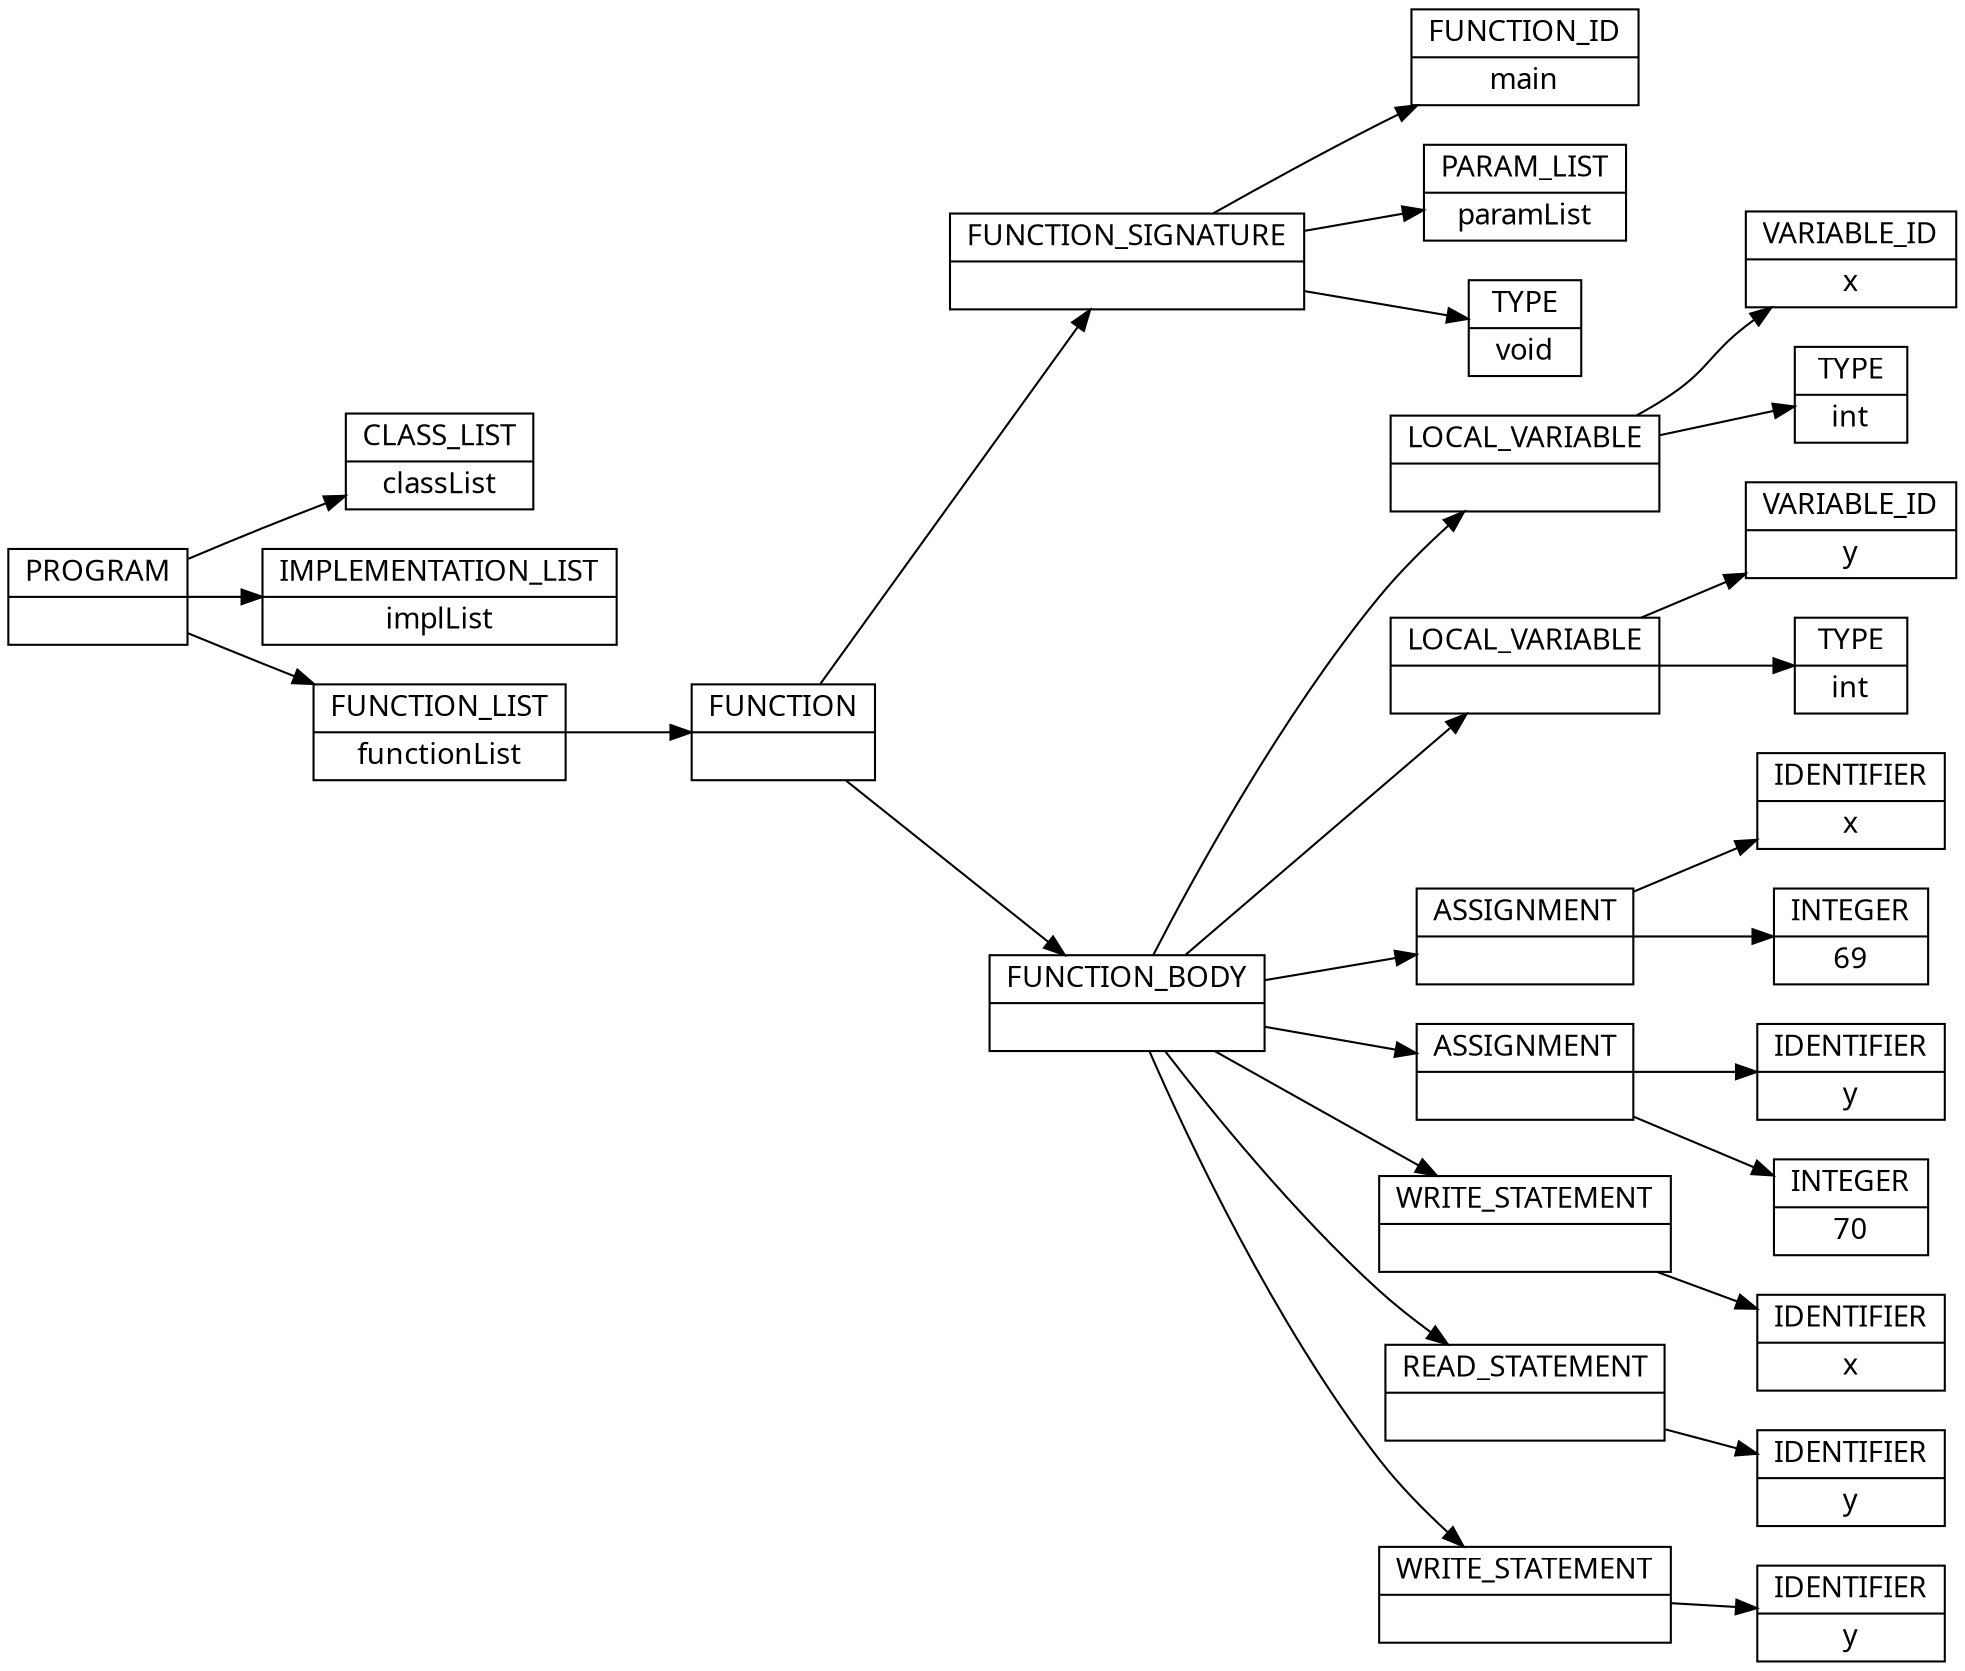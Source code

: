 digraph AST {
  node [shape=record];
    node [fontname=Sans];charset="UTF-8" splines=true splines=spline rankdir =LR
  node3 [label="PROGRAM |  "];
  node2 [label="CLASS_LIST | classList "];
  node1 [label="IMPLEMENTATION_LIST | implList "];
  node0 [label="FUNCTION_LIST | functionList "];
  node29 [label="FUNCTION |  "];
  node7 [label="FUNCTION_SIGNATURE |  "];
  node4 [label="FUNCTION_ID | main "];
  node5 [label="PARAM_LIST | paramList "];
  node6 [label="TYPE | void "];
  node8 [label="FUNCTION_BODY |  "];
  node11 [label="LOCAL_VARIABLE |  "];
  node9 [label="VARIABLE_ID | x "];
  node10 [label="TYPE | int "];
  node14 [label="LOCAL_VARIABLE |  "];
  node12 [label="VARIABLE_ID | y "];
  node13 [label="TYPE | int "];
  node18 [label="ASSIGNMENT |  "];
  node15 [label="IDENTIFIER | x "];
  node17 [label="INTEGER | 69 "];
  node22 [label="ASSIGNMENT |  "];
  node19 [label="IDENTIFIER | y "];
  node21 [label="INTEGER | 70 "];
  node24 [label="WRITE_STATEMENT |  "];
  node23 [label="IDENTIFIER | x "];
  node26 [label="READ_STATEMENT |  "];
  node25 [label="IDENTIFIER | y "];
  node28 [label="WRITE_STATEMENT |  "];
  node27 [label="IDENTIFIER | y "];
  node3 -> node2;
  node3 -> node1;
  node3 -> node0;
  node0 -> node29;
  node29 -> node7;
  node7 -> node4;
  node7 -> node5;
  node7 -> node6;
  node29 -> node8;
  node8 -> node11;
  node11 -> node9;
  node11 -> node10;
  node8 -> node14;
  node14 -> node12;
  node14 -> node13;
  node8 -> node18;
  node18 -> node15;
  node18 -> node17;
  node8 -> node22;
  node22 -> node19;
  node22 -> node21;
  node8 -> node24;
  node24 -> node23;
  node8 -> node26;
  node26 -> node25;
  node8 -> node28;
  node28 -> node27;
}
